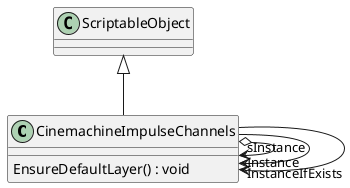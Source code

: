 @startuml
class CinemachineImpulseChannels {
    EnsureDefaultLayer() : void
}
ScriptableObject <|-- CinemachineImpulseChannels
CinemachineImpulseChannels o-> "sInstance" CinemachineImpulseChannels
CinemachineImpulseChannels --> "InstanceIfExists" CinemachineImpulseChannels
CinemachineImpulseChannels --> "Instance" CinemachineImpulseChannels
@enduml
